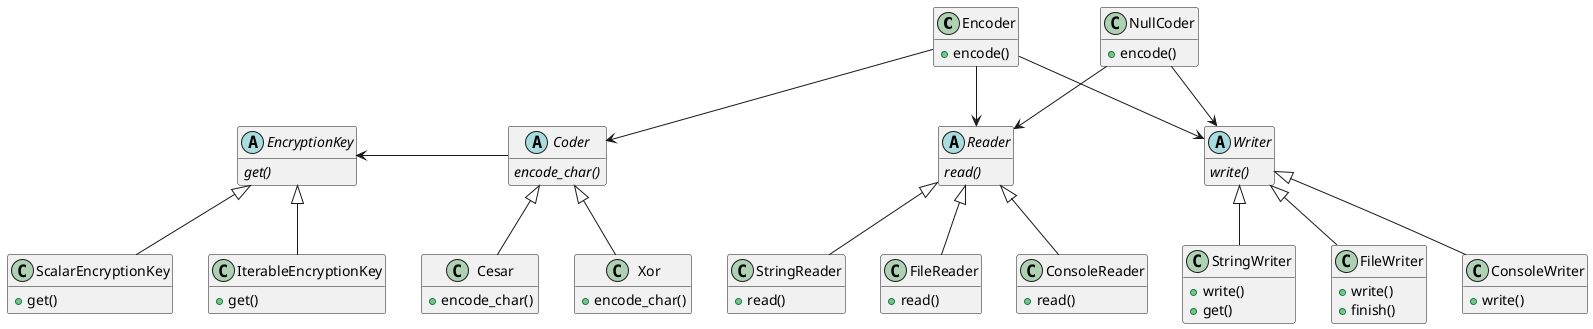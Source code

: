 @startuml
hide empty methods
hide empty attributes

class Encoder {
  +encode()
}

class NullCoder {
  +encode()
}

abstract class Reader {
  {abstract}read()
}

class StringReader {
  +read()
}

class FileReader {
  +read()
}

class ConsoleReader {
  +read()
}

abstract class Writer {
  {abstract}write()
}

class StringWriter {
  +write()
  +get()
}

class FileWriter {
  +write()
  +finish()
}

class ConsoleWriter {
  +write()
}

abstract class Coder {
  {abstract}encode_char()
}

class Cesar {
  +encode_char()
}

class Xor {
  +encode_char()
}

abstract class EncryptionKey {
  {abstract}get()
}

class ScalarEncryptionKey {
  +get()
}

class IterableEncryptionKey {
  +get()
}

Encoder --> Reader
Encoder --> Writer
Encoder --> Coder
Coder -left-> EncryptionKey

NullCoder --> Reader
NullCoder --> Writer

Coder <|-- Cesar
Coder <|-- Xor

Reader <|-- StringReader
Reader <|-- FileReader
Reader <|-- ConsoleReader

Writer <|-- StringWriter
Writer <|-- FileWriter
Writer <|-- ConsoleWriter

EncryptionKey <|-- ScalarEncryptionKey
EncryptionKey <|-- IterableEncryptionKey
@enduml